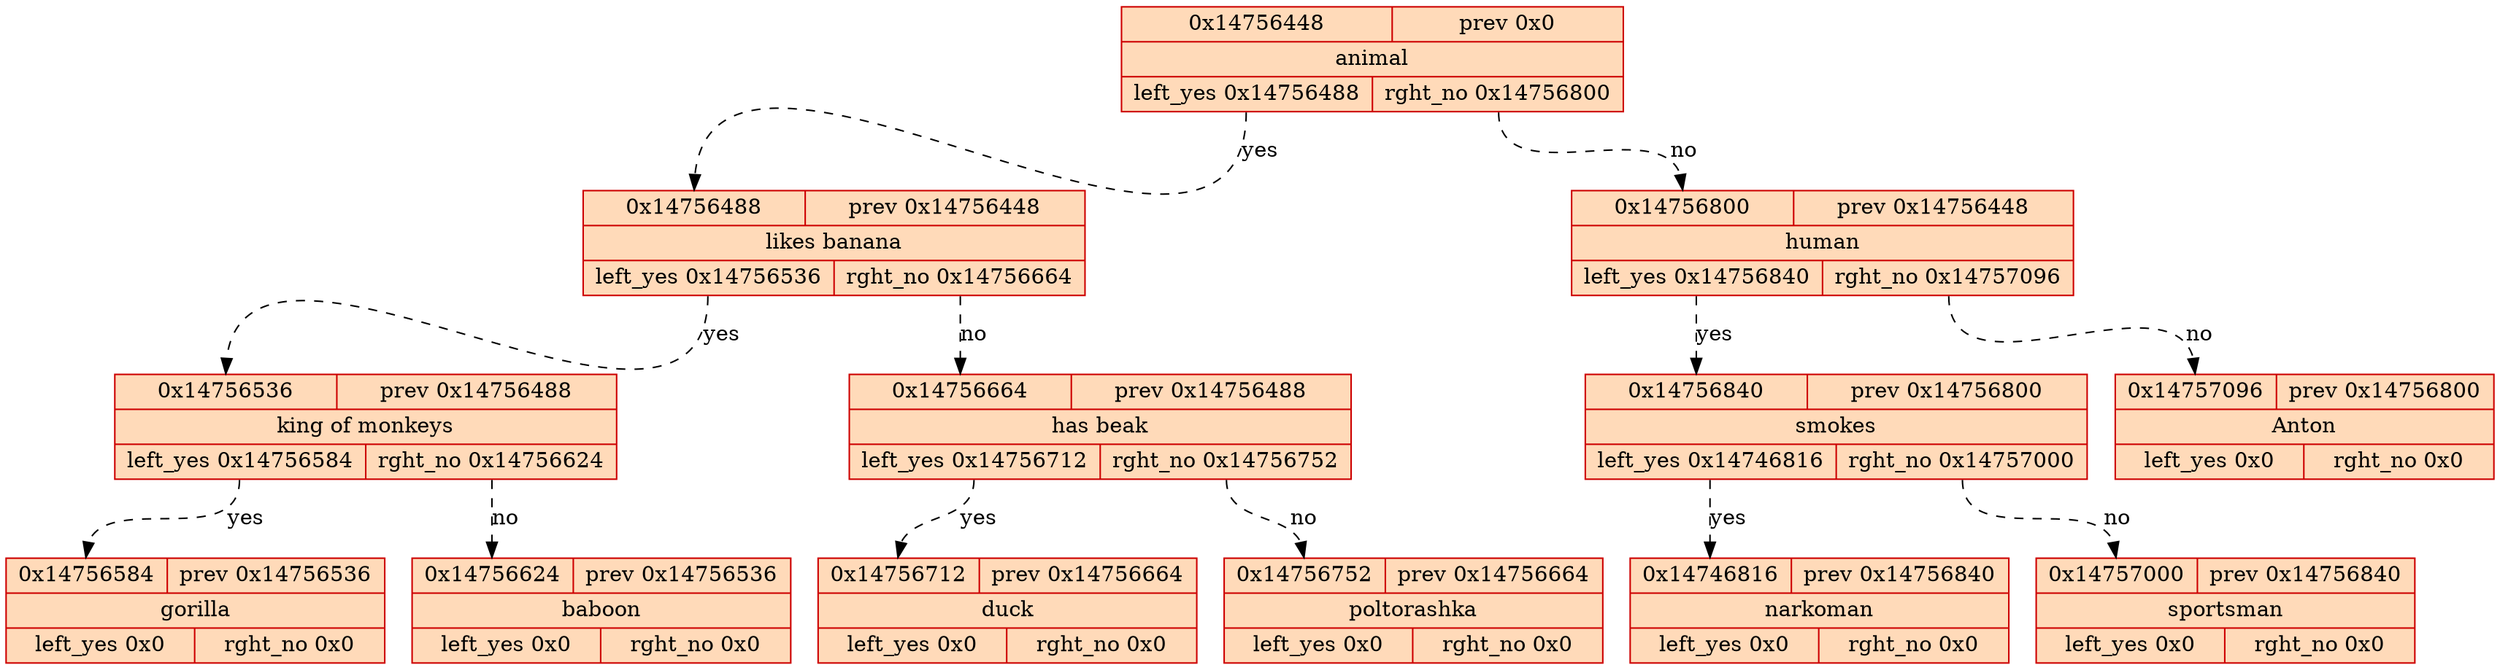digraph tree{
	rankdir=TB;
spline = ortho;
	14756448[style="filled",fillcolor="peachpuff"shape=record,color=red3,label="{{<f0> 0x14756448 |<f3>prev 0x0}|animal|{<f2>left_yes 0x14756488 | <f1>rght_no 0x14756800}}"]
	14756448:<f2>:s->14756488:<f0>:n[weight = 1, constraint=true, style="dashed", label="yes"]
	14756448:<f1>:s->14756800:<f0>:n[weight = 1, constraint=true, style="dashed", label="no"]
	14756800[style="filled",fillcolor="peachpuff"shape=record,color=red3,label="{{<f0> 0x14756800 |<f3>prev 0x14756448}|human|{<f2>left_yes 0x14756840 | <f1>rght_no 0x14757096}}"]
	14756800:<f2>:s->14756840:<f0>:n[weight = 1, constraint=true, style="dashed", label="yes"]
	14756800:<f1>:s->14757096:<f0>:n[weight = 1, constraint=true, style="dashed", label="no"]
	14757096[style="filled",fillcolor="peachpuff"shape=record,color=red3,label="{{<f0> 0x14757096 |<f3>prev 0x14756800}|Anton|{<f2>left_yes 0x0 | <f1>rght_no 0x0}}"]
	14756840[style="filled",fillcolor="peachpuff"shape=record,color=red3,label="{{<f0> 0x14756840 |<f3>prev 0x14756800}|smokes|{<f2>left_yes 0x14746816 | <f1>rght_no 0x14757000}}"]
	14756840:<f2>:s->14746816:<f0>:n[weight = 1, constraint=true, style="dashed", label="yes"]
	14756840:<f1>:s->14757000:<f0>:n[weight = 1, constraint=true, style="dashed", label="no"]
	14757000[style="filled",fillcolor="peachpuff"shape=record,color=red3,label="{{<f0> 0x14757000 |<f3>prev 0x14756840}|sportsman|{<f2>left_yes 0x0 | <f1>rght_no 0x0}}"]
	14746816[style="filled",fillcolor="peachpuff"shape=record,color=red3,label="{{<f0> 0x14746816 |<f3>prev 0x14756840}|narkoman|{<f2>left_yes 0x0 | <f1>rght_no 0x0}}"]
	14756488[style="filled",fillcolor="peachpuff"shape=record,color=red3,label="{{<f0> 0x14756488 |<f3>prev 0x14756448}|likes banana|{<f2>left_yes 0x14756536 | <f1>rght_no 0x14756664}}"]
	14756488:<f2>:s->14756536:<f0>:n[weight = 1, constraint=true, style="dashed", label="yes"]
	14756488:<f1>:s->14756664:<f0>:n[weight = 1, constraint=true, style="dashed", label="no"]
	14756664[style="filled",fillcolor="peachpuff"shape=record,color=red3,label="{{<f0> 0x14756664 |<f3>prev 0x14756488}|has beak|{<f2>left_yes 0x14756712 | <f1>rght_no 0x14756752}}"]
	14756664:<f2>:s->14756712:<f0>:n[weight = 1, constraint=true, style="dashed", label="yes"]
	14756664:<f1>:s->14756752:<f0>:n[weight = 1, constraint=true, style="dashed", label="no"]
	14756752[style="filled",fillcolor="peachpuff"shape=record,color=red3,label="{{<f0> 0x14756752 |<f3>prev 0x14756664}|poltorashka|{<f2>left_yes 0x0 | <f1>rght_no 0x0}}"]
	14756712[style="filled",fillcolor="peachpuff"shape=record,color=red3,label="{{<f0> 0x14756712 |<f3>prev 0x14756664}|duck|{<f2>left_yes 0x0 | <f1>rght_no 0x0}}"]
	14756536[style="filled",fillcolor="peachpuff"shape=record,color=red3,label="{{<f0> 0x14756536 |<f3>prev 0x14756488}|king of monkeys|{<f2>left_yes 0x14756584 | <f1>rght_no 0x14756624}}"]
	14756536:<f2>:s->14756584:<f0>:n[weight = 1, constraint=true, style="dashed", label="yes"]
	14756536:<f1>:s->14756624:<f0>:n[weight = 1, constraint=true, style="dashed", label="no"]
	14756624[style="filled",fillcolor="peachpuff"shape=record,color=red3,label="{{<f0> 0x14756624 |<f3>prev 0x14756536}|baboon|{<f2>left_yes 0x0 | <f1>rght_no 0x0}}"]
	14756584[style="filled",fillcolor="peachpuff"shape=record,color=red3,label="{{<f0> 0x14756584 |<f3>prev 0x14756536}|gorilla|{<f2>left_yes 0x0 | <f1>rght_no 0x0}}"]
}
